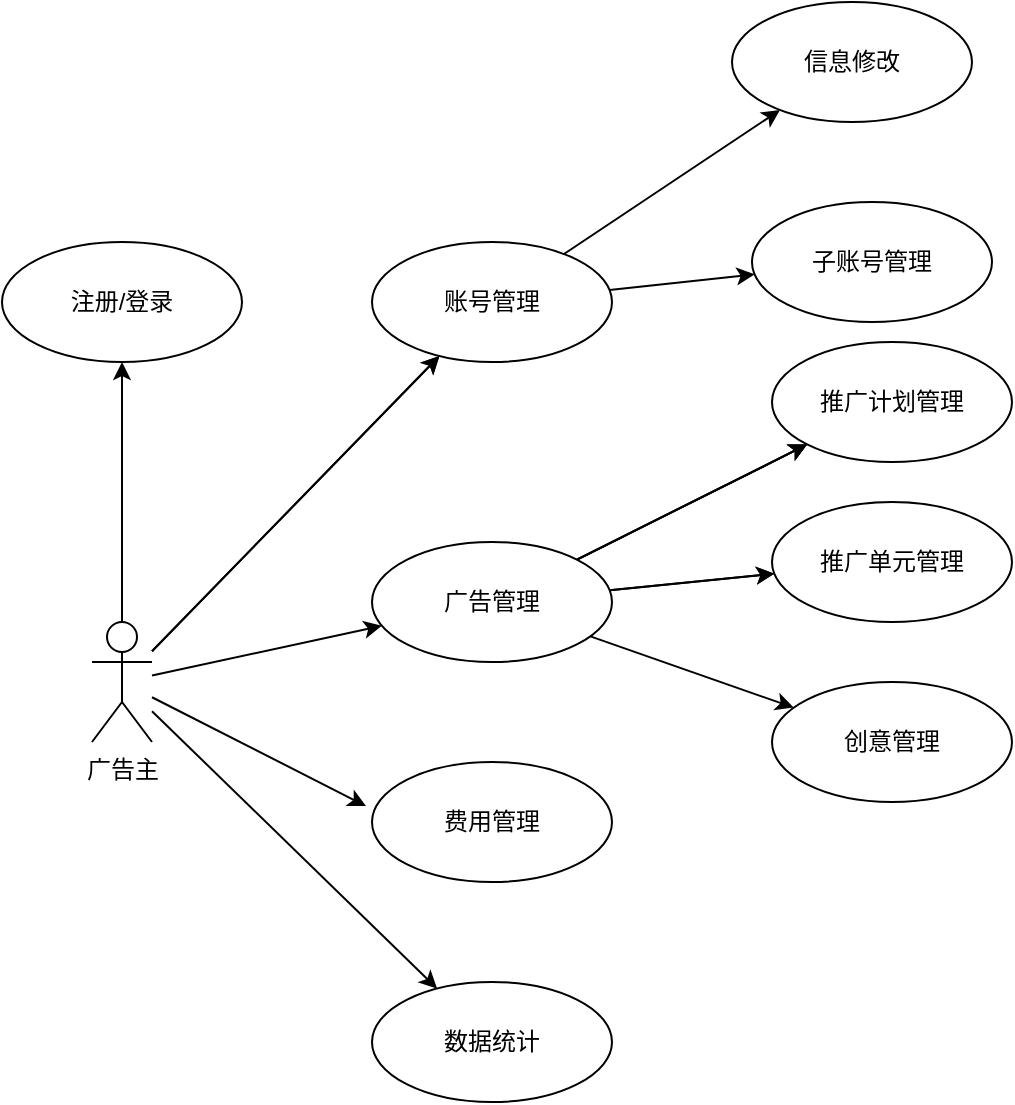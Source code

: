 <mxfile version="16.0.3" type="github">
  <diagram id="FJhuC2eFgf-oeFn7AO8q" name="第 1 页">
    <mxGraphModel dx="981" dy="1682" grid="1" gridSize="10" guides="1" tooltips="1" connect="1" arrows="1" fold="1" page="1" pageScale="1" pageWidth="827" pageHeight="1169" math="0" shadow="0">
      <root>
        <mxCell id="0" />
        <mxCell id="1" parent="0" />
        <mxCell id="cUa09dOFFUTp6RKTz9aB-4" value="" style="rounded=0;orthogonalLoop=1;jettySize=auto;html=1;" parent="1" source="cUa09dOFFUTp6RKTz9aB-1" target="cUa09dOFFUTp6RKTz9aB-3" edge="1">
          <mxGeometry relative="1" as="geometry" />
        </mxCell>
        <mxCell id="cUa09dOFFUTp6RKTz9aB-6" value="" style="edgeStyle=none;rounded=0;orthogonalLoop=1;jettySize=auto;html=1;" parent="1" source="cUa09dOFFUTp6RKTz9aB-1" target="cUa09dOFFUTp6RKTz9aB-3" edge="1">
          <mxGeometry relative="1" as="geometry" />
        </mxCell>
        <mxCell id="cUa09dOFFUTp6RKTz9aB-8" value="" style="edgeStyle=none;rounded=0;orthogonalLoop=1;jettySize=auto;html=1;" parent="1" source="cUa09dOFFUTp6RKTz9aB-1" target="cUa09dOFFUTp6RKTz9aB-7" edge="1">
          <mxGeometry relative="1" as="geometry" />
        </mxCell>
        <mxCell id="cUa09dOFFUTp6RKTz9aB-1" value="广告主" style="shape=umlActor;verticalLabelPosition=bottom;verticalAlign=top;html=1;" parent="1" vertex="1">
          <mxGeometry x="60" y="190" width="30" height="60" as="geometry" />
        </mxCell>
        <mxCell id="zcABNqmIeKitV1Lr5QLJ-4" value="" style="edgeStyle=none;rounded=0;orthogonalLoop=1;jettySize=auto;html=1;" edge="1" parent="1" source="cUa09dOFFUTp6RKTz9aB-3" target="zcABNqmIeKitV1Lr5QLJ-3">
          <mxGeometry relative="1" as="geometry" />
        </mxCell>
        <mxCell id="zcABNqmIeKitV1Lr5QLJ-6" value="" style="edgeStyle=none;rounded=0;orthogonalLoop=1;jettySize=auto;html=1;" edge="1" parent="1" source="cUa09dOFFUTp6RKTz9aB-3" target="zcABNqmIeKitV1Lr5QLJ-5">
          <mxGeometry relative="1" as="geometry" />
        </mxCell>
        <mxCell id="cUa09dOFFUTp6RKTz9aB-3" value="账号管理" style="ellipse;whiteSpace=wrap;html=1;verticalAlign=middle;labelPosition=center;verticalLabelPosition=middle;align=center;" parent="1" vertex="1">
          <mxGeometry x="200" width="120" height="60" as="geometry" />
        </mxCell>
        <mxCell id="zcABNqmIeKitV1Lr5QLJ-11" value="" style="edgeStyle=none;rounded=0;orthogonalLoop=1;jettySize=auto;html=1;" edge="1" parent="1" source="cUa09dOFFUTp6RKTz9aB-7" target="zcABNqmIeKitV1Lr5QLJ-10">
          <mxGeometry relative="1" as="geometry" />
        </mxCell>
        <mxCell id="zcABNqmIeKitV1Lr5QLJ-12" value="" style="edgeStyle=none;rounded=0;orthogonalLoop=1;jettySize=auto;html=1;" edge="1" parent="1" source="cUa09dOFFUTp6RKTz9aB-7" target="zcABNqmIeKitV1Lr5QLJ-10">
          <mxGeometry relative="1" as="geometry" />
        </mxCell>
        <mxCell id="zcABNqmIeKitV1Lr5QLJ-13" value="" style="edgeStyle=none;rounded=0;orthogonalLoop=1;jettySize=auto;html=1;" edge="1" parent="1" source="cUa09dOFFUTp6RKTz9aB-7" target="zcABNqmIeKitV1Lr5QLJ-10">
          <mxGeometry relative="1" as="geometry" />
        </mxCell>
        <mxCell id="zcABNqmIeKitV1Lr5QLJ-15" value="" style="edgeStyle=none;rounded=0;orthogonalLoop=1;jettySize=auto;html=1;" edge="1" parent="1" source="cUa09dOFFUTp6RKTz9aB-7" target="zcABNqmIeKitV1Lr5QLJ-14">
          <mxGeometry relative="1" as="geometry" />
        </mxCell>
        <mxCell id="zcABNqmIeKitV1Lr5QLJ-16" value="" style="edgeStyle=none;rounded=0;orthogonalLoop=1;jettySize=auto;html=1;" edge="1" parent="1" source="cUa09dOFFUTp6RKTz9aB-7" target="zcABNqmIeKitV1Lr5QLJ-14">
          <mxGeometry relative="1" as="geometry" />
        </mxCell>
        <mxCell id="zcABNqmIeKitV1Lr5QLJ-18" value="" style="edgeStyle=none;rounded=0;orthogonalLoop=1;jettySize=auto;html=1;" edge="1" parent="1" source="cUa09dOFFUTp6RKTz9aB-7" target="zcABNqmIeKitV1Lr5QLJ-17">
          <mxGeometry relative="1" as="geometry" />
        </mxCell>
        <mxCell id="cUa09dOFFUTp6RKTz9aB-7" value="广告管理" style="ellipse;whiteSpace=wrap;html=1;verticalAlign=middle;" parent="1" vertex="1">
          <mxGeometry x="200" y="150" width="120" height="60" as="geometry" />
        </mxCell>
        <mxCell id="cUa09dOFFUTp6RKTz9aB-9" value="费用管理" style="ellipse;whiteSpace=wrap;html=1;verticalAlign=middle;" parent="1" vertex="1">
          <mxGeometry x="200" y="260" width="120" height="60" as="geometry" />
        </mxCell>
        <mxCell id="cUa09dOFFUTp6RKTz9aB-10" value="" style="endArrow=classic;html=1;rounded=0;entryX=-0.025;entryY=0.367;entryDx=0;entryDy=0;entryPerimeter=0;" parent="1" source="cUa09dOFFUTp6RKTz9aB-1" target="cUa09dOFFUTp6RKTz9aB-9" edge="1">
          <mxGeometry width="50" height="50" relative="1" as="geometry">
            <mxPoint x="130" y="180" as="sourcePoint" />
            <mxPoint x="100" y="250" as="targetPoint" />
          </mxGeometry>
        </mxCell>
        <mxCell id="cUa09dOFFUTp6RKTz9aB-11" value="数据统计" style="ellipse;whiteSpace=wrap;html=1;verticalAlign=middle;" parent="1" vertex="1">
          <mxGeometry x="200" y="370" width="120" height="60" as="geometry" />
        </mxCell>
        <mxCell id="cUa09dOFFUTp6RKTz9aB-12" value="" style="endArrow=classic;html=1;rounded=0;" parent="1" source="cUa09dOFFUTp6RKTz9aB-1" target="cUa09dOFFUTp6RKTz9aB-11" edge="1">
          <mxGeometry width="50" height="50" relative="1" as="geometry">
            <mxPoint x="93" y="280.003" as="sourcePoint" />
            <mxPoint x="190" y="368.36" as="targetPoint" />
          </mxGeometry>
        </mxCell>
        <mxCell id="zcABNqmIeKitV1Lr5QLJ-3" value="信息修改" style="ellipse;whiteSpace=wrap;html=1;verticalAlign=middle;labelPosition=center;verticalLabelPosition=middle;align=center;" vertex="1" parent="1">
          <mxGeometry x="380" y="-120" width="120" height="60" as="geometry" />
        </mxCell>
        <mxCell id="zcABNqmIeKitV1Lr5QLJ-5" value="子账号管理" style="ellipse;whiteSpace=wrap;html=1;verticalAlign=middle;labelPosition=center;verticalLabelPosition=middle;align=center;" vertex="1" parent="1">
          <mxGeometry x="390" y="-20" width="120" height="60" as="geometry" />
        </mxCell>
        <mxCell id="zcABNqmIeKitV1Lr5QLJ-8" value="注册/登录" style="ellipse;whiteSpace=wrap;html=1;verticalAlign=middle;labelPosition=center;verticalLabelPosition=middle;align=center;" vertex="1" parent="1">
          <mxGeometry x="15" width="120" height="60" as="geometry" />
        </mxCell>
        <mxCell id="zcABNqmIeKitV1Lr5QLJ-9" value="" style="endArrow=classic;html=1;rounded=0;" edge="1" parent="1" source="cUa09dOFFUTp6RKTz9aB-1" target="zcABNqmIeKitV1Lr5QLJ-8">
          <mxGeometry width="50" height="50" relative="1" as="geometry">
            <mxPoint x="40" y="260" as="sourcePoint" />
            <mxPoint x="80" y="440" as="targetPoint" />
          </mxGeometry>
        </mxCell>
        <mxCell id="zcABNqmIeKitV1Lr5QLJ-10" value="推广计划管理" style="ellipse;whiteSpace=wrap;html=1;verticalAlign=middle;" vertex="1" parent="1">
          <mxGeometry x="400" y="50" width="120" height="60" as="geometry" />
        </mxCell>
        <mxCell id="zcABNqmIeKitV1Lr5QLJ-19" style="edgeStyle=none;rounded=0;orthogonalLoop=1;jettySize=auto;html=1;exitX=0.5;exitY=1;exitDx=0;exitDy=0;" edge="1" parent="1" source="zcABNqmIeKitV1Lr5QLJ-14">
          <mxGeometry relative="1" as="geometry">
            <mxPoint x="459.69" y="190.0" as="targetPoint" />
          </mxGeometry>
        </mxCell>
        <mxCell id="zcABNqmIeKitV1Lr5QLJ-14" value="推广单元管理" style="ellipse;whiteSpace=wrap;html=1;verticalAlign=middle;" vertex="1" parent="1">
          <mxGeometry x="400" y="130" width="120" height="60" as="geometry" />
        </mxCell>
        <mxCell id="zcABNqmIeKitV1Lr5QLJ-17" value="创意管理" style="ellipse;whiteSpace=wrap;html=1;verticalAlign=middle;" vertex="1" parent="1">
          <mxGeometry x="400" y="220" width="120" height="60" as="geometry" />
        </mxCell>
      </root>
    </mxGraphModel>
  </diagram>
</mxfile>

